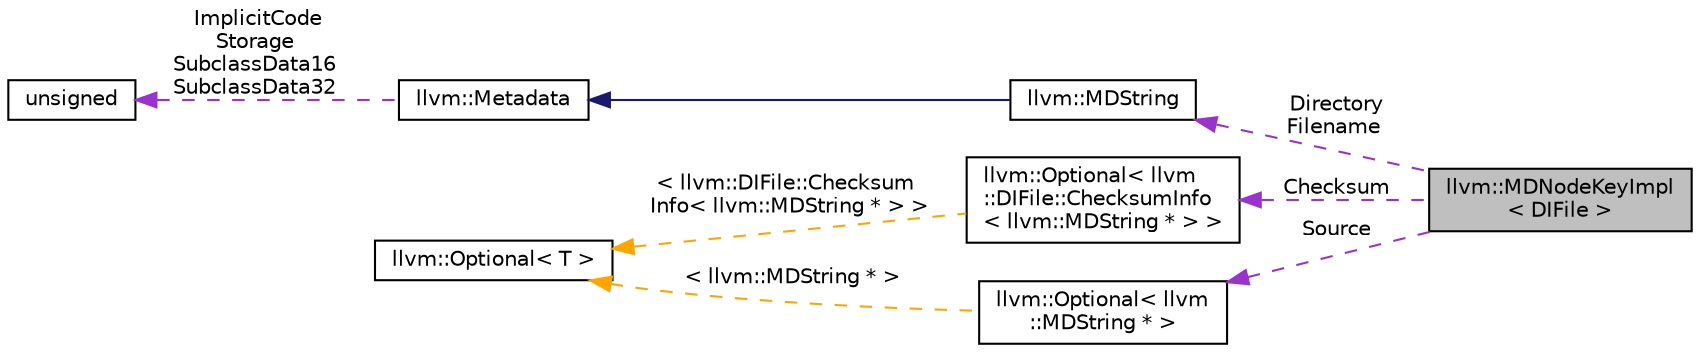 digraph "llvm::MDNodeKeyImpl&lt; DIFile &gt;"
{
 // LATEX_PDF_SIZE
  bgcolor="transparent";
  edge [fontname="Helvetica",fontsize="10",labelfontname="Helvetica",labelfontsize="10"];
  node [fontname="Helvetica",fontsize="10",shape="box"];
  rankdir="LR";
  Node1 [label="llvm::MDNodeKeyImpl\l\< DIFile \>",height=0.2,width=0.4,color="black", fillcolor="grey75", style="filled", fontcolor="black",tooltip=" "];
  Node2 -> Node1 [dir="back",color="darkorchid3",fontsize="10",style="dashed",label=" Directory\nFilename" ,fontname="Helvetica"];
  Node2 [label="llvm::MDString",height=0.2,width=0.4,color="black",URL="$classllvm_1_1MDString.html",tooltip="A single uniqued string."];
  Node3 -> Node2 [dir="back",color="midnightblue",fontsize="10",style="solid",fontname="Helvetica"];
  Node3 [label="llvm::Metadata",height=0.2,width=0.4,color="black",URL="$classllvm_1_1Metadata.html",tooltip="Root of the metadata hierarchy."];
  Node4 -> Node3 [dir="back",color="darkorchid3",fontsize="10",style="dashed",label=" ImplicitCode\nStorage\nSubclassData16\nSubclassData32" ,fontname="Helvetica"];
  Node4 [label="unsigned",height=0.2,width=0.4,color="black",URL="$classunsigned.html",tooltip=" "];
  Node5 -> Node1 [dir="back",color="darkorchid3",fontsize="10",style="dashed",label=" Checksum" ,fontname="Helvetica"];
  Node5 [label="llvm::Optional\< llvm\l::DIFile::ChecksumInfo\l\< llvm::MDString * \> \>",height=0.2,width=0.4,color="black",URL="$classllvm_1_1Optional.html",tooltip=" "];
  Node6 -> Node5 [dir="back",color="orange",fontsize="10",style="dashed",label=" \< llvm::DIFile::Checksum\lInfo\< llvm::MDString * \> \>" ,fontname="Helvetica"];
  Node6 [label="llvm::Optional\< T \>",height=0.2,width=0.4,color="black",URL="$classllvm_1_1Optional.html",tooltip=" "];
  Node7 -> Node1 [dir="back",color="darkorchid3",fontsize="10",style="dashed",label=" Source" ,fontname="Helvetica"];
  Node7 [label="llvm::Optional\< llvm\l::MDString * \>",height=0.2,width=0.4,color="black",URL="$classllvm_1_1Optional.html",tooltip=" "];
  Node6 -> Node7 [dir="back",color="orange",fontsize="10",style="dashed",label=" \< llvm::MDString * \>" ,fontname="Helvetica"];
}
